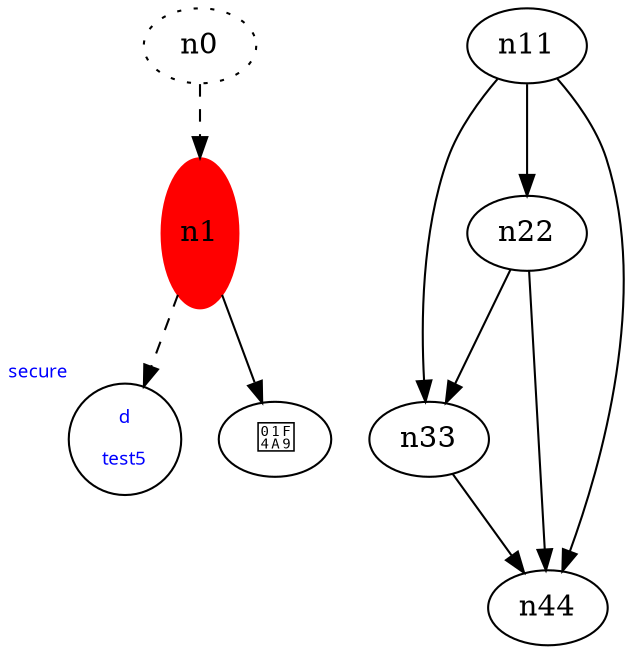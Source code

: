 digraph test5 {
	rankdi r=LR;
	fontcolor=blue; /* c0; c1; c0 -- c1 */
	n0 [style=dotted, fillcolor="#⁥123456"]; // c2; c3; c2 -- c4294967295
	n1 [height=1, width=0, color=red, style=filled];
	n2 [stylｰe=bold, xlabel="secure"];
	n0 -> n1 -> n2[style=dashed];
	n1 ->💩 n2 [fontname="comic sans", label="d\n\l\G", fontcolor=blue, fontsize=9];
	n11 -> n22;
	n11 -> n33;
	n11 -> n44;
	n22 -> n33;
	n22 -> n44;
	n33 -> n44;
}
